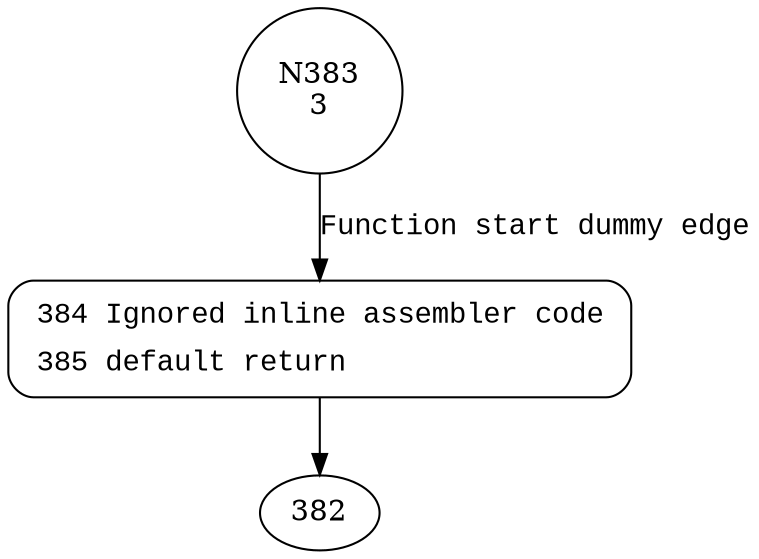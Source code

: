 digraph vPortSetBASEPRI {
383 [shape="circle" label="N383\n3"]
384 [shape="circle" label="N384\n2"]
384 [style="filled,bold" penwidth="1" fillcolor="white" fontname="Courier New" shape="Mrecord" label=<<table border="0" cellborder="0" cellpadding="3" bgcolor="white"><tr><td align="right">384</td><td align="left">Ignored inline assembler code</td></tr><tr><td align="right">385</td><td align="left">default return</td></tr></table>>]
384 -> 382[label=""]
383 -> 384 [label="Function start dummy edge" fontname="Courier New"]
}